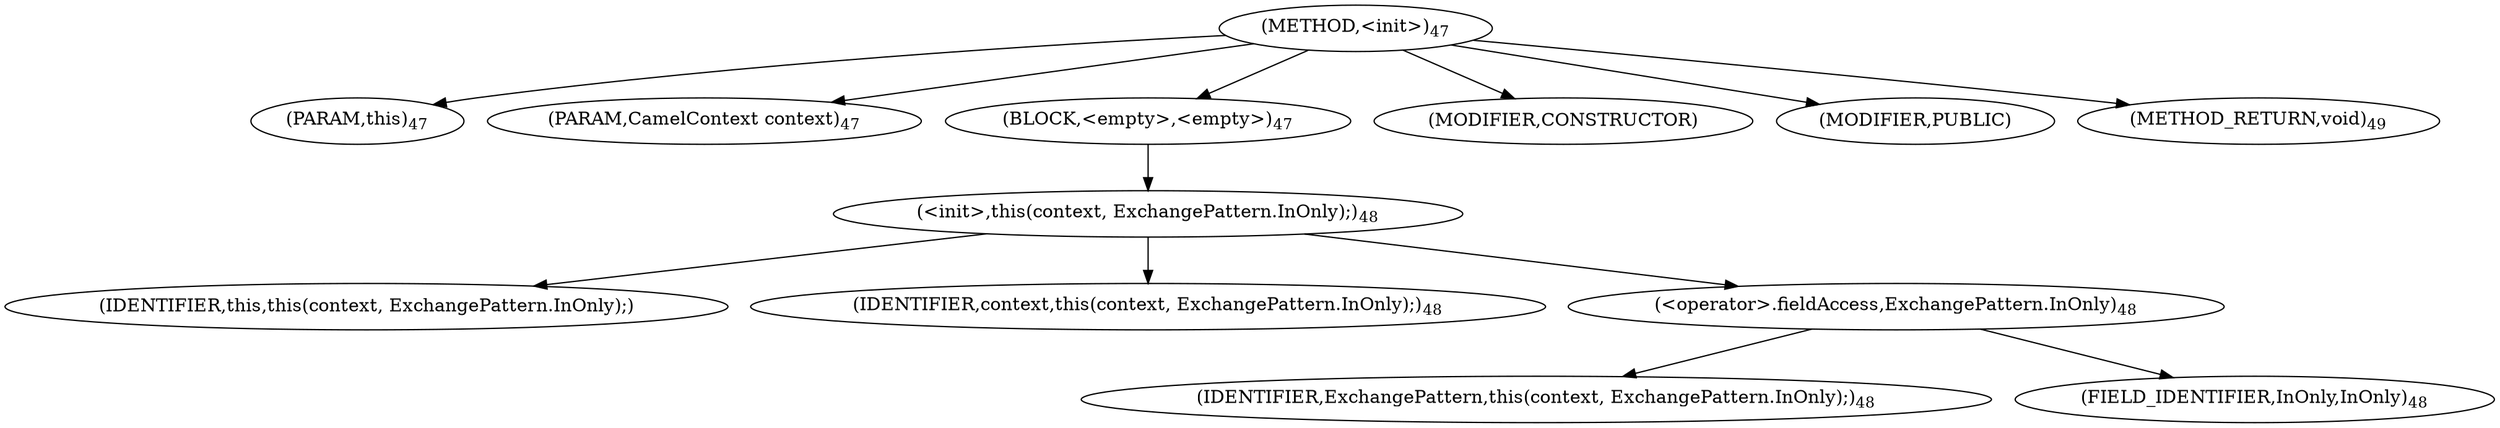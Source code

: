 digraph "&lt;init&gt;" {  
"133" [label = <(METHOD,&lt;init&gt;)<SUB>47</SUB>> ]
"6" [label = <(PARAM,this)<SUB>47</SUB>> ]
"134" [label = <(PARAM,CamelContext context)<SUB>47</SUB>> ]
"135" [label = <(BLOCK,&lt;empty&gt;,&lt;empty&gt;)<SUB>47</SUB>> ]
"136" [label = <(&lt;init&gt;,this(context, ExchangePattern.InOnly);)<SUB>48</SUB>> ]
"5" [label = <(IDENTIFIER,this,this(context, ExchangePattern.InOnly);)> ]
"137" [label = <(IDENTIFIER,context,this(context, ExchangePattern.InOnly);)<SUB>48</SUB>> ]
"138" [label = <(&lt;operator&gt;.fieldAccess,ExchangePattern.InOnly)<SUB>48</SUB>> ]
"139" [label = <(IDENTIFIER,ExchangePattern,this(context, ExchangePattern.InOnly);)<SUB>48</SUB>> ]
"140" [label = <(FIELD_IDENTIFIER,InOnly,InOnly)<SUB>48</SUB>> ]
"141" [label = <(MODIFIER,CONSTRUCTOR)> ]
"142" [label = <(MODIFIER,PUBLIC)> ]
"143" [label = <(METHOD_RETURN,void)<SUB>49</SUB>> ]
  "133" -> "6" 
  "133" -> "134" 
  "133" -> "135" 
  "133" -> "141" 
  "133" -> "142" 
  "133" -> "143" 
  "135" -> "136" 
  "136" -> "5" 
  "136" -> "137" 
  "136" -> "138" 
  "138" -> "139" 
  "138" -> "140" 
}
